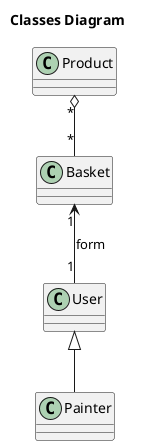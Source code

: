 @startuml
title Classes Diagram

Class Painter
Class User
Class Basket
Class Product

User <|-- Painter
User"1" -up-> "1"Basket : form
Product"*" o-- "*"Basket

@enduml

